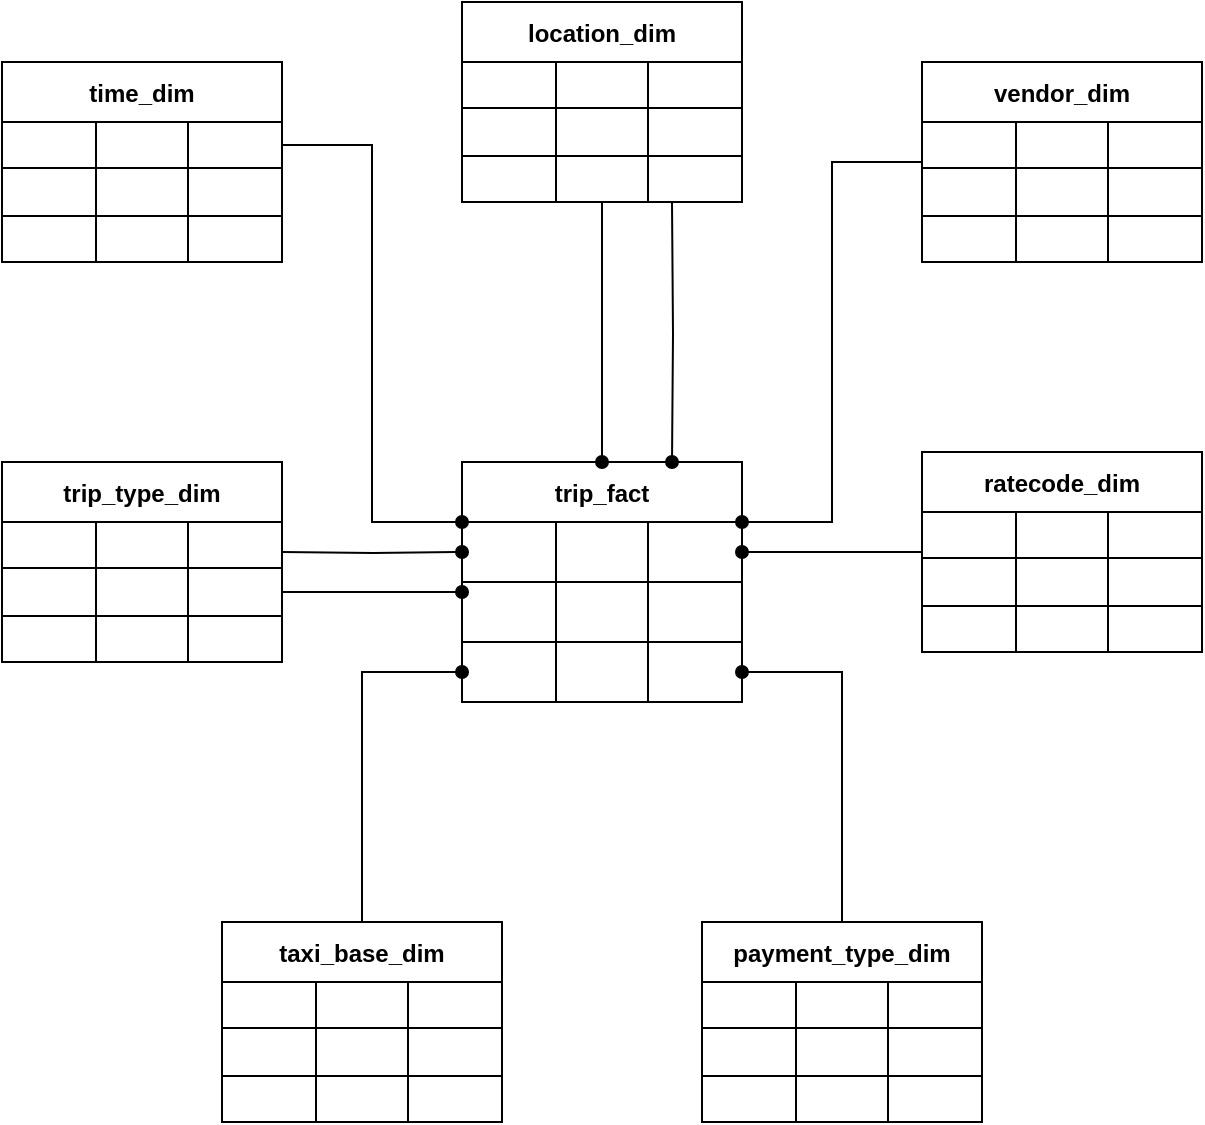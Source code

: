 <mxfile version="15.0.3" type="device"><diagram id="sBQtwrpGSFaDPL51lkmx" name="Page-1"><mxGraphModel dx="1422" dy="739" grid="1" gridSize="10" guides="1" tooltips="1" connect="1" arrows="1" fold="1" page="1" pageScale="1" pageWidth="850" pageHeight="1100" math="0" shadow="0"><root><mxCell id="0"/><mxCell id="1" parent="0"/><mxCell id="Xx27HLnyU9xR1MO9_jNY-2" value="trip_fact" style="shape=table;startSize=30;container=1;collapsible=0;childLayout=tableLayout;fontStyle=1;align=center;pointerEvents=1;" parent="1" vertex="1"><mxGeometry x="290" y="320" width="140" height="120" as="geometry"/></mxCell><mxCell id="Xx27HLnyU9xR1MO9_jNY-3" value="" style="shape=partialRectangle;html=1;whiteSpace=wrap;collapsible=0;dropTarget=0;pointerEvents=0;fillColor=none;top=0;left=0;bottom=0;right=0;points=[[0,0.5],[1,0.5]];portConstraint=eastwest;" parent="Xx27HLnyU9xR1MO9_jNY-2" vertex="1"><mxGeometry y="30" width="140" height="30" as="geometry"/></mxCell><mxCell id="Xx27HLnyU9xR1MO9_jNY-4" value="" style="shape=partialRectangle;html=1;whiteSpace=wrap;connectable=0;fillColor=none;top=0;left=0;bottom=0;right=0;overflow=hidden;pointerEvents=1;" parent="Xx27HLnyU9xR1MO9_jNY-3" vertex="1"><mxGeometry width="47" height="30" as="geometry"/></mxCell><mxCell id="Xx27HLnyU9xR1MO9_jNY-5" value="" style="shape=partialRectangle;html=1;whiteSpace=wrap;connectable=0;fillColor=none;top=0;left=0;bottom=0;right=0;overflow=hidden;pointerEvents=1;" parent="Xx27HLnyU9xR1MO9_jNY-3" vertex="1"><mxGeometry x="47" width="46" height="30" as="geometry"/></mxCell><mxCell id="Xx27HLnyU9xR1MO9_jNY-6" value="" style="shape=partialRectangle;html=1;whiteSpace=wrap;connectable=0;fillColor=none;top=0;left=0;bottom=0;right=0;overflow=hidden;pointerEvents=1;" parent="Xx27HLnyU9xR1MO9_jNY-3" vertex="1"><mxGeometry x="93" width="47" height="30" as="geometry"/></mxCell><mxCell id="Xx27HLnyU9xR1MO9_jNY-7" value="" style="shape=partialRectangle;html=1;whiteSpace=wrap;collapsible=0;dropTarget=0;pointerEvents=0;fillColor=none;top=0;left=0;bottom=0;right=0;points=[[0,0.5],[1,0.5]];portConstraint=eastwest;" parent="Xx27HLnyU9xR1MO9_jNY-2" vertex="1"><mxGeometry y="60" width="140" height="30" as="geometry"/></mxCell><mxCell id="Xx27HLnyU9xR1MO9_jNY-8" value="" style="shape=partialRectangle;html=1;whiteSpace=wrap;connectable=0;fillColor=none;top=0;left=0;bottom=0;right=0;overflow=hidden;pointerEvents=1;" parent="Xx27HLnyU9xR1MO9_jNY-7" vertex="1"><mxGeometry width="47" height="30" as="geometry"/></mxCell><mxCell id="Xx27HLnyU9xR1MO9_jNY-9" value="" style="shape=partialRectangle;html=1;whiteSpace=wrap;connectable=0;fillColor=none;top=0;left=0;bottom=0;right=0;overflow=hidden;pointerEvents=1;" parent="Xx27HLnyU9xR1MO9_jNY-7" vertex="1"><mxGeometry x="47" width="46" height="30" as="geometry"/></mxCell><mxCell id="Xx27HLnyU9xR1MO9_jNY-10" value="" style="shape=partialRectangle;html=1;whiteSpace=wrap;connectable=0;fillColor=none;top=0;left=0;bottom=0;right=0;overflow=hidden;pointerEvents=1;" parent="Xx27HLnyU9xR1MO9_jNY-7" vertex="1"><mxGeometry x="93" width="47" height="30" as="geometry"/></mxCell><mxCell id="Xx27HLnyU9xR1MO9_jNY-11" value="" style="shape=partialRectangle;html=1;whiteSpace=wrap;collapsible=0;dropTarget=0;pointerEvents=0;fillColor=none;top=0;left=0;bottom=0;right=0;points=[[0,0.5],[1,0.5]];portConstraint=eastwest;" parent="Xx27HLnyU9xR1MO9_jNY-2" vertex="1"><mxGeometry y="90" width="140" height="30" as="geometry"/></mxCell><mxCell id="Xx27HLnyU9xR1MO9_jNY-12" value="" style="shape=partialRectangle;html=1;whiteSpace=wrap;connectable=0;fillColor=none;top=0;left=0;bottom=0;right=0;overflow=hidden;pointerEvents=1;" parent="Xx27HLnyU9xR1MO9_jNY-11" vertex="1"><mxGeometry width="47" height="30" as="geometry"/></mxCell><mxCell id="Xx27HLnyU9xR1MO9_jNY-13" value="" style="shape=partialRectangle;html=1;whiteSpace=wrap;connectable=0;fillColor=none;top=0;left=0;bottom=0;right=0;overflow=hidden;pointerEvents=1;" parent="Xx27HLnyU9xR1MO9_jNY-11" vertex="1"><mxGeometry x="47" width="46" height="30" as="geometry"/></mxCell><mxCell id="Xx27HLnyU9xR1MO9_jNY-14" value="" style="shape=partialRectangle;html=1;whiteSpace=wrap;connectable=0;fillColor=none;top=0;left=0;bottom=0;right=0;overflow=hidden;pointerEvents=1;" parent="Xx27HLnyU9xR1MO9_jNY-11" vertex="1"><mxGeometry x="93" width="47" height="30" as="geometry"/></mxCell><mxCell id="Xx27HLnyU9xR1MO9_jNY-28" value="time_dim" style="shape=table;startSize=30;container=1;collapsible=0;childLayout=tableLayout;fontStyle=1;align=center;pointerEvents=1;" parent="1" vertex="1"><mxGeometry x="60" y="120" width="140" height="100" as="geometry"/></mxCell><mxCell id="Xx27HLnyU9xR1MO9_jNY-29" value="" style="shape=partialRectangle;html=1;whiteSpace=wrap;collapsible=0;dropTarget=0;pointerEvents=0;fillColor=none;top=0;left=0;bottom=0;right=0;points=[[0,0.5],[1,0.5]];portConstraint=eastwest;" parent="Xx27HLnyU9xR1MO9_jNY-28" vertex="1"><mxGeometry y="30" width="140" height="23" as="geometry"/></mxCell><mxCell id="Xx27HLnyU9xR1MO9_jNY-30" value="" style="shape=partialRectangle;html=1;whiteSpace=wrap;connectable=0;fillColor=none;top=0;left=0;bottom=0;right=0;overflow=hidden;pointerEvents=1;" parent="Xx27HLnyU9xR1MO9_jNY-29" vertex="1"><mxGeometry width="47" height="23" as="geometry"/></mxCell><mxCell id="Xx27HLnyU9xR1MO9_jNY-31" value="" style="shape=partialRectangle;html=1;whiteSpace=wrap;connectable=0;fillColor=none;top=0;left=0;bottom=0;right=0;overflow=hidden;pointerEvents=1;" parent="Xx27HLnyU9xR1MO9_jNY-29" vertex="1"><mxGeometry x="47" width="46" height="23" as="geometry"/></mxCell><mxCell id="Xx27HLnyU9xR1MO9_jNY-32" value="" style="shape=partialRectangle;html=1;whiteSpace=wrap;connectable=0;fillColor=none;top=0;left=0;bottom=0;right=0;overflow=hidden;pointerEvents=1;" parent="Xx27HLnyU9xR1MO9_jNY-29" vertex="1"><mxGeometry x="93" width="47" height="23" as="geometry"/></mxCell><mxCell id="Xx27HLnyU9xR1MO9_jNY-33" value="" style="shape=partialRectangle;html=1;whiteSpace=wrap;collapsible=0;dropTarget=0;pointerEvents=0;fillColor=none;top=0;left=0;bottom=0;right=0;points=[[0,0.5],[1,0.5]];portConstraint=eastwest;" parent="Xx27HLnyU9xR1MO9_jNY-28" vertex="1"><mxGeometry y="53" width="140" height="24" as="geometry"/></mxCell><mxCell id="Xx27HLnyU9xR1MO9_jNY-34" value="" style="shape=partialRectangle;html=1;whiteSpace=wrap;connectable=0;fillColor=none;top=0;left=0;bottom=0;right=0;overflow=hidden;pointerEvents=1;" parent="Xx27HLnyU9xR1MO9_jNY-33" vertex="1"><mxGeometry width="47" height="24" as="geometry"/></mxCell><mxCell id="Xx27HLnyU9xR1MO9_jNY-35" value="" style="shape=partialRectangle;html=1;whiteSpace=wrap;connectable=0;fillColor=none;top=0;left=0;bottom=0;right=0;overflow=hidden;pointerEvents=1;" parent="Xx27HLnyU9xR1MO9_jNY-33" vertex="1"><mxGeometry x="47" width="46" height="24" as="geometry"/></mxCell><mxCell id="Xx27HLnyU9xR1MO9_jNY-36" value="" style="shape=partialRectangle;html=1;whiteSpace=wrap;connectable=0;fillColor=none;top=0;left=0;bottom=0;right=0;overflow=hidden;pointerEvents=1;" parent="Xx27HLnyU9xR1MO9_jNY-33" vertex="1"><mxGeometry x="93" width="47" height="24" as="geometry"/></mxCell><mxCell id="Xx27HLnyU9xR1MO9_jNY-37" value="" style="shape=partialRectangle;html=1;whiteSpace=wrap;collapsible=0;dropTarget=0;pointerEvents=0;fillColor=none;top=0;left=0;bottom=0;right=0;points=[[0,0.5],[1,0.5]];portConstraint=eastwest;" parent="Xx27HLnyU9xR1MO9_jNY-28" vertex="1"><mxGeometry y="77" width="140" height="23" as="geometry"/></mxCell><mxCell id="Xx27HLnyU9xR1MO9_jNY-38" value="" style="shape=partialRectangle;html=1;whiteSpace=wrap;connectable=0;fillColor=none;top=0;left=0;bottom=0;right=0;overflow=hidden;pointerEvents=1;" parent="Xx27HLnyU9xR1MO9_jNY-37" vertex="1"><mxGeometry width="47" height="23" as="geometry"/></mxCell><mxCell id="Xx27HLnyU9xR1MO9_jNY-39" value="" style="shape=partialRectangle;html=1;whiteSpace=wrap;connectable=0;fillColor=none;top=0;left=0;bottom=0;right=0;overflow=hidden;pointerEvents=1;" parent="Xx27HLnyU9xR1MO9_jNY-37" vertex="1"><mxGeometry x="47" width="46" height="23" as="geometry"/></mxCell><mxCell id="Xx27HLnyU9xR1MO9_jNY-40" value="" style="shape=partialRectangle;html=1;whiteSpace=wrap;connectable=0;fillColor=none;top=0;left=0;bottom=0;right=0;overflow=hidden;pointerEvents=1;" parent="Xx27HLnyU9xR1MO9_jNY-37" vertex="1"><mxGeometry x="93" width="47" height="23" as="geometry"/></mxCell><mxCell id="Xx27HLnyU9xR1MO9_jNY-127" style="edgeStyle=orthogonalEdgeStyle;rounded=0;orthogonalLoop=1;jettySize=auto;html=1;entryX=0.5;entryY=0;entryDx=0;entryDy=0;endArrow=oval;endFill=1;" parent="1" source="Xx27HLnyU9xR1MO9_jNY-41" target="Xx27HLnyU9xR1MO9_jNY-2" edge="1"><mxGeometry relative="1" as="geometry"/></mxCell><mxCell id="Xx27HLnyU9xR1MO9_jNY-41" value="location_dim" style="shape=table;startSize=30;container=1;collapsible=0;childLayout=tableLayout;fontStyle=1;align=center;pointerEvents=1;" parent="1" vertex="1"><mxGeometry x="290" y="90" width="140" height="100" as="geometry"/></mxCell><mxCell id="Xx27HLnyU9xR1MO9_jNY-42" value="" style="shape=partialRectangle;html=1;whiteSpace=wrap;collapsible=0;dropTarget=0;pointerEvents=0;fillColor=none;top=0;left=0;bottom=0;right=0;points=[[0,0.5],[1,0.5]];portConstraint=eastwest;" parent="Xx27HLnyU9xR1MO9_jNY-41" vertex="1"><mxGeometry y="30" width="140" height="23" as="geometry"/></mxCell><mxCell id="Xx27HLnyU9xR1MO9_jNY-43" value="" style="shape=partialRectangle;html=1;whiteSpace=wrap;connectable=0;fillColor=none;top=0;left=0;bottom=0;right=0;overflow=hidden;pointerEvents=1;" parent="Xx27HLnyU9xR1MO9_jNY-42" vertex="1"><mxGeometry width="47" height="23" as="geometry"/></mxCell><mxCell id="Xx27HLnyU9xR1MO9_jNY-44" value="" style="shape=partialRectangle;html=1;whiteSpace=wrap;connectable=0;fillColor=none;top=0;left=0;bottom=0;right=0;overflow=hidden;pointerEvents=1;" parent="Xx27HLnyU9xR1MO9_jNY-42" vertex="1"><mxGeometry x="47" width="46" height="23" as="geometry"/></mxCell><mxCell id="Xx27HLnyU9xR1MO9_jNY-45" value="" style="shape=partialRectangle;html=1;whiteSpace=wrap;connectable=0;fillColor=none;top=0;left=0;bottom=0;right=0;overflow=hidden;pointerEvents=1;" parent="Xx27HLnyU9xR1MO9_jNY-42" vertex="1"><mxGeometry x="93" width="47" height="23" as="geometry"/></mxCell><mxCell id="Xx27HLnyU9xR1MO9_jNY-46" value="" style="shape=partialRectangle;html=1;whiteSpace=wrap;collapsible=0;dropTarget=0;pointerEvents=0;fillColor=none;top=0;left=0;bottom=0;right=0;points=[[0,0.5],[1,0.5]];portConstraint=eastwest;" parent="Xx27HLnyU9xR1MO9_jNY-41" vertex="1"><mxGeometry y="53" width="140" height="24" as="geometry"/></mxCell><mxCell id="Xx27HLnyU9xR1MO9_jNY-47" value="" style="shape=partialRectangle;html=1;whiteSpace=wrap;connectable=0;fillColor=none;top=0;left=0;bottom=0;right=0;overflow=hidden;pointerEvents=1;" parent="Xx27HLnyU9xR1MO9_jNY-46" vertex="1"><mxGeometry width="47" height="24" as="geometry"/></mxCell><mxCell id="Xx27HLnyU9xR1MO9_jNY-48" value="" style="shape=partialRectangle;html=1;whiteSpace=wrap;connectable=0;fillColor=none;top=0;left=0;bottom=0;right=0;overflow=hidden;pointerEvents=1;" parent="Xx27HLnyU9xR1MO9_jNY-46" vertex="1"><mxGeometry x="47" width="46" height="24" as="geometry"/></mxCell><mxCell id="Xx27HLnyU9xR1MO9_jNY-49" value="" style="shape=partialRectangle;html=1;whiteSpace=wrap;connectable=0;fillColor=none;top=0;left=0;bottom=0;right=0;overflow=hidden;pointerEvents=1;" parent="Xx27HLnyU9xR1MO9_jNY-46" vertex="1"><mxGeometry x="93" width="47" height="24" as="geometry"/></mxCell><mxCell id="Xx27HLnyU9xR1MO9_jNY-50" value="" style="shape=partialRectangle;html=1;whiteSpace=wrap;collapsible=0;dropTarget=0;pointerEvents=0;fillColor=none;top=0;left=0;bottom=0;right=0;points=[[0,0.5],[1,0.5]];portConstraint=eastwest;" parent="Xx27HLnyU9xR1MO9_jNY-41" vertex="1"><mxGeometry y="77" width="140" height="23" as="geometry"/></mxCell><mxCell id="Xx27HLnyU9xR1MO9_jNY-51" value="" style="shape=partialRectangle;html=1;whiteSpace=wrap;connectable=0;fillColor=none;top=0;left=0;bottom=0;right=0;overflow=hidden;pointerEvents=1;" parent="Xx27HLnyU9xR1MO9_jNY-50" vertex="1"><mxGeometry width="47" height="23" as="geometry"/></mxCell><mxCell id="Xx27HLnyU9xR1MO9_jNY-52" value="" style="shape=partialRectangle;html=1;whiteSpace=wrap;connectable=0;fillColor=none;top=0;left=0;bottom=0;right=0;overflow=hidden;pointerEvents=1;" parent="Xx27HLnyU9xR1MO9_jNY-50" vertex="1"><mxGeometry x="47" width="46" height="23" as="geometry"/></mxCell><mxCell id="Xx27HLnyU9xR1MO9_jNY-53" value="" style="shape=partialRectangle;html=1;whiteSpace=wrap;connectable=0;fillColor=none;top=0;left=0;bottom=0;right=0;overflow=hidden;pointerEvents=1;" parent="Xx27HLnyU9xR1MO9_jNY-50" vertex="1"><mxGeometry x="93" width="47" height="23" as="geometry"/></mxCell><mxCell id="Xx27HLnyU9xR1MO9_jNY-126" style="edgeStyle=orthogonalEdgeStyle;rounded=0;orthogonalLoop=1;jettySize=auto;html=1;entryX=1;entryY=0.25;entryDx=0;entryDy=0;endArrow=oval;endFill=1;" parent="1" source="Xx27HLnyU9xR1MO9_jNY-54" target="Xx27HLnyU9xR1MO9_jNY-2" edge="1"><mxGeometry relative="1" as="geometry"/></mxCell><mxCell id="Xx27HLnyU9xR1MO9_jNY-54" value="vendor_dim" style="shape=table;startSize=30;container=1;collapsible=0;childLayout=tableLayout;fontStyle=1;align=center;pointerEvents=1;" parent="1" vertex="1"><mxGeometry x="520" y="120" width="140" height="100" as="geometry"/></mxCell><mxCell id="Xx27HLnyU9xR1MO9_jNY-55" value="" style="shape=partialRectangle;html=1;whiteSpace=wrap;collapsible=0;dropTarget=0;pointerEvents=0;fillColor=none;top=0;left=0;bottom=0;right=0;points=[[0,0.5],[1,0.5]];portConstraint=eastwest;" parent="Xx27HLnyU9xR1MO9_jNY-54" vertex="1"><mxGeometry y="30" width="140" height="23" as="geometry"/></mxCell><mxCell id="Xx27HLnyU9xR1MO9_jNY-56" value="" style="shape=partialRectangle;html=1;whiteSpace=wrap;connectable=0;fillColor=none;top=0;left=0;bottom=0;right=0;overflow=hidden;pointerEvents=1;" parent="Xx27HLnyU9xR1MO9_jNY-55" vertex="1"><mxGeometry width="47" height="23" as="geometry"/></mxCell><mxCell id="Xx27HLnyU9xR1MO9_jNY-57" value="" style="shape=partialRectangle;html=1;whiteSpace=wrap;connectable=0;fillColor=none;top=0;left=0;bottom=0;right=0;overflow=hidden;pointerEvents=1;" parent="Xx27HLnyU9xR1MO9_jNY-55" vertex="1"><mxGeometry x="47" width="46" height="23" as="geometry"/></mxCell><mxCell id="Xx27HLnyU9xR1MO9_jNY-58" value="" style="shape=partialRectangle;html=1;whiteSpace=wrap;connectable=0;fillColor=none;top=0;left=0;bottom=0;right=0;overflow=hidden;pointerEvents=1;" parent="Xx27HLnyU9xR1MO9_jNY-55" vertex="1"><mxGeometry x="93" width="47" height="23" as="geometry"/></mxCell><mxCell id="Xx27HLnyU9xR1MO9_jNY-59" value="" style="shape=partialRectangle;html=1;whiteSpace=wrap;collapsible=0;dropTarget=0;pointerEvents=0;fillColor=none;top=0;left=0;bottom=0;right=0;points=[[0,0.5],[1,0.5]];portConstraint=eastwest;" parent="Xx27HLnyU9xR1MO9_jNY-54" vertex="1"><mxGeometry y="53" width="140" height="24" as="geometry"/></mxCell><mxCell id="Xx27HLnyU9xR1MO9_jNY-60" value="" style="shape=partialRectangle;html=1;whiteSpace=wrap;connectable=0;fillColor=none;top=0;left=0;bottom=0;right=0;overflow=hidden;pointerEvents=1;" parent="Xx27HLnyU9xR1MO9_jNY-59" vertex="1"><mxGeometry width="47" height="24" as="geometry"/></mxCell><mxCell id="Xx27HLnyU9xR1MO9_jNY-61" value="" style="shape=partialRectangle;html=1;whiteSpace=wrap;connectable=0;fillColor=none;top=0;left=0;bottom=0;right=0;overflow=hidden;pointerEvents=1;" parent="Xx27HLnyU9xR1MO9_jNY-59" vertex="1"><mxGeometry x="47" width="46" height="24" as="geometry"/></mxCell><mxCell id="Xx27HLnyU9xR1MO9_jNY-62" value="" style="shape=partialRectangle;html=1;whiteSpace=wrap;connectable=0;fillColor=none;top=0;left=0;bottom=0;right=0;overflow=hidden;pointerEvents=1;" parent="Xx27HLnyU9xR1MO9_jNY-59" vertex="1"><mxGeometry x="93" width="47" height="24" as="geometry"/></mxCell><mxCell id="Xx27HLnyU9xR1MO9_jNY-63" value="" style="shape=partialRectangle;html=1;whiteSpace=wrap;collapsible=0;dropTarget=0;pointerEvents=0;fillColor=none;top=0;left=0;bottom=0;right=0;points=[[0,0.5],[1,0.5]];portConstraint=eastwest;" parent="Xx27HLnyU9xR1MO9_jNY-54" vertex="1"><mxGeometry y="77" width="140" height="23" as="geometry"/></mxCell><mxCell id="Xx27HLnyU9xR1MO9_jNY-64" value="" style="shape=partialRectangle;html=1;whiteSpace=wrap;connectable=0;fillColor=none;top=0;left=0;bottom=0;right=0;overflow=hidden;pointerEvents=1;" parent="Xx27HLnyU9xR1MO9_jNY-63" vertex="1"><mxGeometry width="47" height="23" as="geometry"/></mxCell><mxCell id="Xx27HLnyU9xR1MO9_jNY-65" value="" style="shape=partialRectangle;html=1;whiteSpace=wrap;connectable=0;fillColor=none;top=0;left=0;bottom=0;right=0;overflow=hidden;pointerEvents=1;" parent="Xx27HLnyU9xR1MO9_jNY-63" vertex="1"><mxGeometry x="47" width="46" height="23" as="geometry"/></mxCell><mxCell id="Xx27HLnyU9xR1MO9_jNY-66" value="" style="shape=partialRectangle;html=1;whiteSpace=wrap;connectable=0;fillColor=none;top=0;left=0;bottom=0;right=0;overflow=hidden;pointerEvents=1;" parent="Xx27HLnyU9xR1MO9_jNY-63" vertex="1"><mxGeometry x="93" width="47" height="23" as="geometry"/></mxCell><mxCell id="Xx27HLnyU9xR1MO9_jNY-123" style="edgeStyle=orthogonalEdgeStyle;rounded=0;orthogonalLoop=1;jettySize=auto;html=1;entryX=1;entryY=0.5;entryDx=0;entryDy=0;endArrow=oval;endFill=1;" parent="1" source="Xx27HLnyU9xR1MO9_jNY-67" target="Xx27HLnyU9xR1MO9_jNY-3" edge="1"><mxGeometry relative="1" as="geometry"/></mxCell><mxCell id="Xx27HLnyU9xR1MO9_jNY-67" value="ratecode_dim" style="shape=table;startSize=30;container=1;collapsible=0;childLayout=tableLayout;fontStyle=1;align=center;pointerEvents=1;" parent="1" vertex="1"><mxGeometry x="520" y="315" width="140" height="100" as="geometry"/></mxCell><mxCell id="Xx27HLnyU9xR1MO9_jNY-68" value="" style="shape=partialRectangle;html=1;whiteSpace=wrap;collapsible=0;dropTarget=0;pointerEvents=0;fillColor=none;top=0;left=0;bottom=0;right=0;points=[[0,0.5],[1,0.5]];portConstraint=eastwest;" parent="Xx27HLnyU9xR1MO9_jNY-67" vertex="1"><mxGeometry y="30" width="140" height="23" as="geometry"/></mxCell><mxCell id="Xx27HLnyU9xR1MO9_jNY-69" value="" style="shape=partialRectangle;html=1;whiteSpace=wrap;connectable=0;fillColor=none;top=0;left=0;bottom=0;right=0;overflow=hidden;pointerEvents=1;" parent="Xx27HLnyU9xR1MO9_jNY-68" vertex="1"><mxGeometry width="47" height="23" as="geometry"/></mxCell><mxCell id="Xx27HLnyU9xR1MO9_jNY-70" value="" style="shape=partialRectangle;html=1;whiteSpace=wrap;connectable=0;fillColor=none;top=0;left=0;bottom=0;right=0;overflow=hidden;pointerEvents=1;" parent="Xx27HLnyU9xR1MO9_jNY-68" vertex="1"><mxGeometry x="47" width="46" height="23" as="geometry"/></mxCell><mxCell id="Xx27HLnyU9xR1MO9_jNY-71" value="" style="shape=partialRectangle;html=1;whiteSpace=wrap;connectable=0;fillColor=none;top=0;left=0;bottom=0;right=0;overflow=hidden;pointerEvents=1;" parent="Xx27HLnyU9xR1MO9_jNY-68" vertex="1"><mxGeometry x="93" width="47" height="23" as="geometry"/></mxCell><mxCell id="Xx27HLnyU9xR1MO9_jNY-72" value="" style="shape=partialRectangle;html=1;whiteSpace=wrap;collapsible=0;dropTarget=0;pointerEvents=0;fillColor=none;top=0;left=0;bottom=0;right=0;points=[[0,0.5],[1,0.5]];portConstraint=eastwest;" parent="Xx27HLnyU9xR1MO9_jNY-67" vertex="1"><mxGeometry y="53" width="140" height="24" as="geometry"/></mxCell><mxCell id="Xx27HLnyU9xR1MO9_jNY-73" value="" style="shape=partialRectangle;html=1;whiteSpace=wrap;connectable=0;fillColor=none;top=0;left=0;bottom=0;right=0;overflow=hidden;pointerEvents=1;" parent="Xx27HLnyU9xR1MO9_jNY-72" vertex="1"><mxGeometry width="47" height="24" as="geometry"/></mxCell><mxCell id="Xx27HLnyU9xR1MO9_jNY-74" value="" style="shape=partialRectangle;html=1;whiteSpace=wrap;connectable=0;fillColor=none;top=0;left=0;bottom=0;right=0;overflow=hidden;pointerEvents=1;" parent="Xx27HLnyU9xR1MO9_jNY-72" vertex="1"><mxGeometry x="47" width="46" height="24" as="geometry"/></mxCell><mxCell id="Xx27HLnyU9xR1MO9_jNY-75" value="" style="shape=partialRectangle;html=1;whiteSpace=wrap;connectable=0;fillColor=none;top=0;left=0;bottom=0;right=0;overflow=hidden;pointerEvents=1;" parent="Xx27HLnyU9xR1MO9_jNY-72" vertex="1"><mxGeometry x="93" width="47" height="24" as="geometry"/></mxCell><mxCell id="Xx27HLnyU9xR1MO9_jNY-76" value="" style="shape=partialRectangle;html=1;whiteSpace=wrap;collapsible=0;dropTarget=0;pointerEvents=0;fillColor=none;top=0;left=0;bottom=0;right=0;points=[[0,0.5],[1,0.5]];portConstraint=eastwest;" parent="Xx27HLnyU9xR1MO9_jNY-67" vertex="1"><mxGeometry y="77" width="140" height="23" as="geometry"/></mxCell><mxCell id="Xx27HLnyU9xR1MO9_jNY-77" value="" style="shape=partialRectangle;html=1;whiteSpace=wrap;connectable=0;fillColor=none;top=0;left=0;bottom=0;right=0;overflow=hidden;pointerEvents=1;" parent="Xx27HLnyU9xR1MO9_jNY-76" vertex="1"><mxGeometry width="47" height="23" as="geometry"/></mxCell><mxCell id="Xx27HLnyU9xR1MO9_jNY-78" value="" style="shape=partialRectangle;html=1;whiteSpace=wrap;connectable=0;fillColor=none;top=0;left=0;bottom=0;right=0;overflow=hidden;pointerEvents=1;" parent="Xx27HLnyU9xR1MO9_jNY-76" vertex="1"><mxGeometry x="47" width="46" height="23" as="geometry"/></mxCell><mxCell id="Xx27HLnyU9xR1MO9_jNY-79" value="" style="shape=partialRectangle;html=1;whiteSpace=wrap;connectable=0;fillColor=none;top=0;left=0;bottom=0;right=0;overflow=hidden;pointerEvents=1;" parent="Xx27HLnyU9xR1MO9_jNY-76" vertex="1"><mxGeometry x="93" width="47" height="23" as="geometry"/></mxCell><mxCell id="Xx27HLnyU9xR1MO9_jNY-129" style="edgeStyle=orthogonalEdgeStyle;rounded=0;orthogonalLoop=1;jettySize=auto;html=1;entryX=1;entryY=0.5;entryDx=0;entryDy=0;endArrow=oval;endFill=1;" parent="1" source="Xx27HLnyU9xR1MO9_jNY-80" target="Xx27HLnyU9xR1MO9_jNY-11" edge="1"><mxGeometry relative="1" as="geometry"/></mxCell><mxCell id="Xx27HLnyU9xR1MO9_jNY-80" value="payment_type_dim" style="shape=table;startSize=30;container=1;collapsible=0;childLayout=tableLayout;fontStyle=1;align=center;pointerEvents=1;" parent="1" vertex="1"><mxGeometry x="410" y="550" width="140" height="100" as="geometry"/></mxCell><mxCell id="Xx27HLnyU9xR1MO9_jNY-81" value="" style="shape=partialRectangle;html=1;whiteSpace=wrap;collapsible=0;dropTarget=0;pointerEvents=0;fillColor=none;top=0;left=0;bottom=0;right=0;points=[[0,0.5],[1,0.5]];portConstraint=eastwest;" parent="Xx27HLnyU9xR1MO9_jNY-80" vertex="1"><mxGeometry y="30" width="140" height="23" as="geometry"/></mxCell><mxCell id="Xx27HLnyU9xR1MO9_jNY-82" value="" style="shape=partialRectangle;html=1;whiteSpace=wrap;connectable=0;fillColor=none;top=0;left=0;bottom=0;right=0;overflow=hidden;pointerEvents=1;" parent="Xx27HLnyU9xR1MO9_jNY-81" vertex="1"><mxGeometry width="47" height="23" as="geometry"/></mxCell><mxCell id="Xx27HLnyU9xR1MO9_jNY-83" value="" style="shape=partialRectangle;html=1;whiteSpace=wrap;connectable=0;fillColor=none;top=0;left=0;bottom=0;right=0;overflow=hidden;pointerEvents=1;" parent="Xx27HLnyU9xR1MO9_jNY-81" vertex="1"><mxGeometry x="47" width="46" height="23" as="geometry"/></mxCell><mxCell id="Xx27HLnyU9xR1MO9_jNY-84" value="" style="shape=partialRectangle;html=1;whiteSpace=wrap;connectable=0;fillColor=none;top=0;left=0;bottom=0;right=0;overflow=hidden;pointerEvents=1;" parent="Xx27HLnyU9xR1MO9_jNY-81" vertex="1"><mxGeometry x="93" width="47" height="23" as="geometry"/></mxCell><mxCell id="Xx27HLnyU9xR1MO9_jNY-85" value="" style="shape=partialRectangle;html=1;whiteSpace=wrap;collapsible=0;dropTarget=0;pointerEvents=0;fillColor=none;top=0;left=0;bottom=0;right=0;points=[[0,0.5],[1,0.5]];portConstraint=eastwest;" parent="Xx27HLnyU9xR1MO9_jNY-80" vertex="1"><mxGeometry y="53" width="140" height="24" as="geometry"/></mxCell><mxCell id="Xx27HLnyU9xR1MO9_jNY-86" value="" style="shape=partialRectangle;html=1;whiteSpace=wrap;connectable=0;fillColor=none;top=0;left=0;bottom=0;right=0;overflow=hidden;pointerEvents=1;" parent="Xx27HLnyU9xR1MO9_jNY-85" vertex="1"><mxGeometry width="47" height="24" as="geometry"/></mxCell><mxCell id="Xx27HLnyU9xR1MO9_jNY-87" value="" style="shape=partialRectangle;html=1;whiteSpace=wrap;connectable=0;fillColor=none;top=0;left=0;bottom=0;right=0;overflow=hidden;pointerEvents=1;" parent="Xx27HLnyU9xR1MO9_jNY-85" vertex="1"><mxGeometry x="47" width="46" height="24" as="geometry"/></mxCell><mxCell id="Xx27HLnyU9xR1MO9_jNY-88" value="" style="shape=partialRectangle;html=1;whiteSpace=wrap;connectable=0;fillColor=none;top=0;left=0;bottom=0;right=0;overflow=hidden;pointerEvents=1;" parent="Xx27HLnyU9xR1MO9_jNY-85" vertex="1"><mxGeometry x="93" width="47" height="24" as="geometry"/></mxCell><mxCell id="Xx27HLnyU9xR1MO9_jNY-89" value="" style="shape=partialRectangle;html=1;whiteSpace=wrap;collapsible=0;dropTarget=0;pointerEvents=0;fillColor=none;top=0;left=0;bottom=0;right=0;points=[[0,0.5],[1,0.5]];portConstraint=eastwest;" parent="Xx27HLnyU9xR1MO9_jNY-80" vertex="1"><mxGeometry y="77" width="140" height="23" as="geometry"/></mxCell><mxCell id="Xx27HLnyU9xR1MO9_jNY-90" value="" style="shape=partialRectangle;html=1;whiteSpace=wrap;connectable=0;fillColor=none;top=0;left=0;bottom=0;right=0;overflow=hidden;pointerEvents=1;" parent="Xx27HLnyU9xR1MO9_jNY-89" vertex="1"><mxGeometry width="47" height="23" as="geometry"/></mxCell><mxCell id="Xx27HLnyU9xR1MO9_jNY-91" value="" style="shape=partialRectangle;html=1;whiteSpace=wrap;connectable=0;fillColor=none;top=0;left=0;bottom=0;right=0;overflow=hidden;pointerEvents=1;" parent="Xx27HLnyU9xR1MO9_jNY-89" vertex="1"><mxGeometry x="47" width="46" height="23" as="geometry"/></mxCell><mxCell id="Xx27HLnyU9xR1MO9_jNY-92" value="" style="shape=partialRectangle;html=1;whiteSpace=wrap;connectable=0;fillColor=none;top=0;left=0;bottom=0;right=0;overflow=hidden;pointerEvents=1;" parent="Xx27HLnyU9xR1MO9_jNY-89" vertex="1"><mxGeometry x="93" width="47" height="23" as="geometry"/></mxCell><mxCell id="Xx27HLnyU9xR1MO9_jNY-128" style="edgeStyle=orthogonalEdgeStyle;rounded=0;orthogonalLoop=1;jettySize=auto;html=1;entryX=0;entryY=0.5;entryDx=0;entryDy=0;endArrow=oval;endFill=1;" parent="1" source="Xx27HLnyU9xR1MO9_jNY-93" target="Xx27HLnyU9xR1MO9_jNY-11" edge="1"><mxGeometry relative="1" as="geometry"/></mxCell><mxCell id="Xx27HLnyU9xR1MO9_jNY-93" value="taxi_base_dim" style="shape=table;startSize=30;container=1;collapsible=0;childLayout=tableLayout;fontStyle=1;align=center;pointerEvents=1;" parent="1" vertex="1"><mxGeometry x="170" y="550" width="140" height="100" as="geometry"/></mxCell><mxCell id="Xx27HLnyU9xR1MO9_jNY-94" value="" style="shape=partialRectangle;html=1;whiteSpace=wrap;collapsible=0;dropTarget=0;pointerEvents=0;fillColor=none;top=0;left=0;bottom=0;right=0;points=[[0,0.5],[1,0.5]];portConstraint=eastwest;" parent="Xx27HLnyU9xR1MO9_jNY-93" vertex="1"><mxGeometry y="30" width="140" height="23" as="geometry"/></mxCell><mxCell id="Xx27HLnyU9xR1MO9_jNY-95" value="" style="shape=partialRectangle;html=1;whiteSpace=wrap;connectable=0;fillColor=none;top=0;left=0;bottom=0;right=0;overflow=hidden;pointerEvents=1;" parent="Xx27HLnyU9xR1MO9_jNY-94" vertex="1"><mxGeometry width="47" height="23" as="geometry"/></mxCell><mxCell id="Xx27HLnyU9xR1MO9_jNY-96" value="" style="shape=partialRectangle;html=1;whiteSpace=wrap;connectable=0;fillColor=none;top=0;left=0;bottom=0;right=0;overflow=hidden;pointerEvents=1;" parent="Xx27HLnyU9xR1MO9_jNY-94" vertex="1"><mxGeometry x="47" width="46" height="23" as="geometry"/></mxCell><mxCell id="Xx27HLnyU9xR1MO9_jNY-97" value="" style="shape=partialRectangle;html=1;whiteSpace=wrap;connectable=0;fillColor=none;top=0;left=0;bottom=0;right=0;overflow=hidden;pointerEvents=1;" parent="Xx27HLnyU9xR1MO9_jNY-94" vertex="1"><mxGeometry x="93" width="47" height="23" as="geometry"/></mxCell><mxCell id="Xx27HLnyU9xR1MO9_jNY-98" value="" style="shape=partialRectangle;html=1;whiteSpace=wrap;collapsible=0;dropTarget=0;pointerEvents=0;fillColor=none;top=0;left=0;bottom=0;right=0;points=[[0,0.5],[1,0.5]];portConstraint=eastwest;" parent="Xx27HLnyU9xR1MO9_jNY-93" vertex="1"><mxGeometry y="53" width="140" height="24" as="geometry"/></mxCell><mxCell id="Xx27HLnyU9xR1MO9_jNY-99" value="" style="shape=partialRectangle;html=1;whiteSpace=wrap;connectable=0;fillColor=none;top=0;left=0;bottom=0;right=0;overflow=hidden;pointerEvents=1;" parent="Xx27HLnyU9xR1MO9_jNY-98" vertex="1"><mxGeometry width="47" height="24" as="geometry"/></mxCell><mxCell id="Xx27HLnyU9xR1MO9_jNY-100" value="" style="shape=partialRectangle;html=1;whiteSpace=wrap;connectable=0;fillColor=none;top=0;left=0;bottom=0;right=0;overflow=hidden;pointerEvents=1;" parent="Xx27HLnyU9xR1MO9_jNY-98" vertex="1"><mxGeometry x="47" width="46" height="24" as="geometry"/></mxCell><mxCell id="Xx27HLnyU9xR1MO9_jNY-101" value="" style="shape=partialRectangle;html=1;whiteSpace=wrap;connectable=0;fillColor=none;top=0;left=0;bottom=0;right=0;overflow=hidden;pointerEvents=1;" parent="Xx27HLnyU9xR1MO9_jNY-98" vertex="1"><mxGeometry x="93" width="47" height="24" as="geometry"/></mxCell><mxCell id="Xx27HLnyU9xR1MO9_jNY-102" value="" style="shape=partialRectangle;html=1;whiteSpace=wrap;collapsible=0;dropTarget=0;pointerEvents=0;fillColor=none;top=0;left=0;bottom=0;right=0;points=[[0,0.5],[1,0.5]];portConstraint=eastwest;" parent="Xx27HLnyU9xR1MO9_jNY-93" vertex="1"><mxGeometry y="77" width="140" height="23" as="geometry"/></mxCell><mxCell id="Xx27HLnyU9xR1MO9_jNY-103" value="" style="shape=partialRectangle;html=1;whiteSpace=wrap;connectable=0;fillColor=none;top=0;left=0;bottom=0;right=0;overflow=hidden;pointerEvents=1;" parent="Xx27HLnyU9xR1MO9_jNY-102" vertex="1"><mxGeometry width="47" height="23" as="geometry"/></mxCell><mxCell id="Xx27HLnyU9xR1MO9_jNY-104" value="" style="shape=partialRectangle;html=1;whiteSpace=wrap;connectable=0;fillColor=none;top=0;left=0;bottom=0;right=0;overflow=hidden;pointerEvents=1;" parent="Xx27HLnyU9xR1MO9_jNY-102" vertex="1"><mxGeometry x="47" width="46" height="23" as="geometry"/></mxCell><mxCell id="Xx27HLnyU9xR1MO9_jNY-105" value="" style="shape=partialRectangle;html=1;whiteSpace=wrap;connectable=0;fillColor=none;top=0;left=0;bottom=0;right=0;overflow=hidden;pointerEvents=1;" parent="Xx27HLnyU9xR1MO9_jNY-102" vertex="1"><mxGeometry x="93" width="47" height="23" as="geometry"/></mxCell><mxCell id="Xx27HLnyU9xR1MO9_jNY-106" value="trip_type_dim" style="shape=table;startSize=30;container=1;collapsible=0;childLayout=tableLayout;fontStyle=1;align=center;pointerEvents=1;" parent="1" vertex="1"><mxGeometry x="60" y="320" width="140" height="100" as="geometry"/></mxCell><mxCell id="Xx27HLnyU9xR1MO9_jNY-107" value="" style="shape=partialRectangle;html=1;whiteSpace=wrap;collapsible=0;dropTarget=0;pointerEvents=0;fillColor=none;top=0;left=0;bottom=0;right=0;points=[[0,0.5],[1,0.5]];portConstraint=eastwest;" parent="Xx27HLnyU9xR1MO9_jNY-106" vertex="1"><mxGeometry y="30" width="140" height="23" as="geometry"/></mxCell><mxCell id="Xx27HLnyU9xR1MO9_jNY-108" value="" style="shape=partialRectangle;html=1;whiteSpace=wrap;connectable=0;fillColor=none;top=0;left=0;bottom=0;right=0;overflow=hidden;pointerEvents=1;" parent="Xx27HLnyU9xR1MO9_jNY-107" vertex="1"><mxGeometry width="47" height="23" as="geometry"/></mxCell><mxCell id="Xx27HLnyU9xR1MO9_jNY-109" value="" style="shape=partialRectangle;html=1;whiteSpace=wrap;connectable=0;fillColor=none;top=0;left=0;bottom=0;right=0;overflow=hidden;pointerEvents=1;" parent="Xx27HLnyU9xR1MO9_jNY-107" vertex="1"><mxGeometry x="47" width="46" height="23" as="geometry"/></mxCell><mxCell id="Xx27HLnyU9xR1MO9_jNY-110" value="" style="shape=partialRectangle;html=1;whiteSpace=wrap;connectable=0;fillColor=none;top=0;left=0;bottom=0;right=0;overflow=hidden;pointerEvents=1;" parent="Xx27HLnyU9xR1MO9_jNY-107" vertex="1"><mxGeometry x="93" width="47" height="23" as="geometry"/></mxCell><mxCell id="Xx27HLnyU9xR1MO9_jNY-111" value="" style="shape=partialRectangle;html=1;whiteSpace=wrap;collapsible=0;dropTarget=0;pointerEvents=0;fillColor=none;top=0;left=0;bottom=0;right=0;points=[[0,0.5],[1,0.5]];portConstraint=eastwest;" parent="Xx27HLnyU9xR1MO9_jNY-106" vertex="1"><mxGeometry y="53" width="140" height="24" as="geometry"/></mxCell><mxCell id="Xx27HLnyU9xR1MO9_jNY-112" value="" style="shape=partialRectangle;html=1;whiteSpace=wrap;connectable=0;fillColor=none;top=0;left=0;bottom=0;right=0;overflow=hidden;pointerEvents=1;" parent="Xx27HLnyU9xR1MO9_jNY-111" vertex="1"><mxGeometry width="47" height="24" as="geometry"/></mxCell><mxCell id="Xx27HLnyU9xR1MO9_jNY-113" value="" style="shape=partialRectangle;html=1;whiteSpace=wrap;connectable=0;fillColor=none;top=0;left=0;bottom=0;right=0;overflow=hidden;pointerEvents=1;" parent="Xx27HLnyU9xR1MO9_jNY-111" vertex="1"><mxGeometry x="47" width="46" height="24" as="geometry"/></mxCell><mxCell id="Xx27HLnyU9xR1MO9_jNY-114" value="" style="shape=partialRectangle;html=1;whiteSpace=wrap;connectable=0;fillColor=none;top=0;left=0;bottom=0;right=0;overflow=hidden;pointerEvents=1;" parent="Xx27HLnyU9xR1MO9_jNY-111" vertex="1"><mxGeometry x="93" width="47" height="24" as="geometry"/></mxCell><mxCell id="Xx27HLnyU9xR1MO9_jNY-115" value="" style="shape=partialRectangle;html=1;whiteSpace=wrap;collapsible=0;dropTarget=0;pointerEvents=0;fillColor=none;top=0;left=0;bottom=0;right=0;points=[[0,0.5],[1,0.5]];portConstraint=eastwest;" parent="Xx27HLnyU9xR1MO9_jNY-106" vertex="1"><mxGeometry y="77" width="140" height="23" as="geometry"/></mxCell><mxCell id="Xx27HLnyU9xR1MO9_jNY-116" value="" style="shape=partialRectangle;html=1;whiteSpace=wrap;connectable=0;fillColor=none;top=0;left=0;bottom=0;right=0;overflow=hidden;pointerEvents=1;" parent="Xx27HLnyU9xR1MO9_jNY-115" vertex="1"><mxGeometry width="47" height="23" as="geometry"/></mxCell><mxCell id="Xx27HLnyU9xR1MO9_jNY-117" value="" style="shape=partialRectangle;html=1;whiteSpace=wrap;connectable=0;fillColor=none;top=0;left=0;bottom=0;right=0;overflow=hidden;pointerEvents=1;" parent="Xx27HLnyU9xR1MO9_jNY-115" vertex="1"><mxGeometry x="47" width="46" height="23" as="geometry"/></mxCell><mxCell id="Xx27HLnyU9xR1MO9_jNY-118" value="" style="shape=partialRectangle;html=1;whiteSpace=wrap;connectable=0;fillColor=none;top=0;left=0;bottom=0;right=0;overflow=hidden;pointerEvents=1;" parent="Xx27HLnyU9xR1MO9_jNY-115" vertex="1"><mxGeometry x="93" width="47" height="23" as="geometry"/></mxCell><mxCell id="Xx27HLnyU9xR1MO9_jNY-124" style="edgeStyle=orthogonalEdgeStyle;rounded=0;orthogonalLoop=1;jettySize=auto;html=1;entryX=0;entryY=0.5;entryDx=0;entryDy=0;endArrow=oval;endFill=1;" parent="1" target="Xx27HLnyU9xR1MO9_jNY-3" edge="1"><mxGeometry relative="1" as="geometry"><mxPoint x="200" y="365" as="sourcePoint"/></mxGeometry></mxCell><mxCell id="Xx27HLnyU9xR1MO9_jNY-125" style="edgeStyle=orthogonalEdgeStyle;rounded=0;orthogonalLoop=1;jettySize=auto;html=1;entryX=0;entryY=0.25;entryDx=0;entryDy=0;endArrow=oval;endFill=1;" parent="1" source="Xx27HLnyU9xR1MO9_jNY-29" target="Xx27HLnyU9xR1MO9_jNY-2" edge="1"><mxGeometry relative="1" as="geometry"/></mxCell><mxCell id="Xx27HLnyU9xR1MO9_jNY-130" style="edgeStyle=orthogonalEdgeStyle;rounded=0;orthogonalLoop=1;jettySize=auto;html=1;entryX=0.75;entryY=0;entryDx=0;entryDy=0;endArrow=oval;endFill=1;" parent="1" target="Xx27HLnyU9xR1MO9_jNY-2" edge="1"><mxGeometry relative="1" as="geometry"><mxPoint x="395" y="190" as="sourcePoint"/><mxPoint x="370" y="330" as="targetPoint"/></mxGeometry></mxCell><mxCell id="Ft-7bhG5wMsSuyyjVgf--2" style="edgeStyle=orthogonalEdgeStyle;rounded=0;orthogonalLoop=1;jettySize=auto;html=1;endArrow=oval;endFill=1;exitX=1;exitY=0.5;exitDx=0;exitDy=0;" edge="1" parent="1" source="Xx27HLnyU9xR1MO9_jNY-111"><mxGeometry relative="1" as="geometry"><mxPoint x="210" y="375" as="sourcePoint"/><mxPoint x="290" y="385" as="targetPoint"/></mxGeometry></mxCell></root></mxGraphModel></diagram></mxfile>